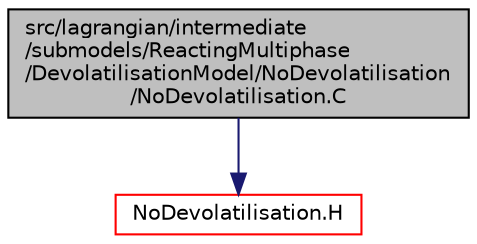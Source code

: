 digraph "src/lagrangian/intermediate/submodels/ReactingMultiphase/DevolatilisationModel/NoDevolatilisation/NoDevolatilisation.C"
{
  bgcolor="transparent";
  edge [fontname="Helvetica",fontsize="10",labelfontname="Helvetica",labelfontsize="10"];
  node [fontname="Helvetica",fontsize="10",shape=record];
  Node1 [label="src/lagrangian/intermediate\l/submodels/ReactingMultiphase\l/DevolatilisationModel/NoDevolatilisation\l/NoDevolatilisation.C",height=0.2,width=0.4,color="black", fillcolor="grey75", style="filled", fontcolor="black"];
  Node1 -> Node2 [color="midnightblue",fontsize="10",style="solid",fontname="Helvetica"];
  Node2 [label="NoDevolatilisation.H",height=0.2,width=0.4,color="red",URL="$a06952.html"];
}
